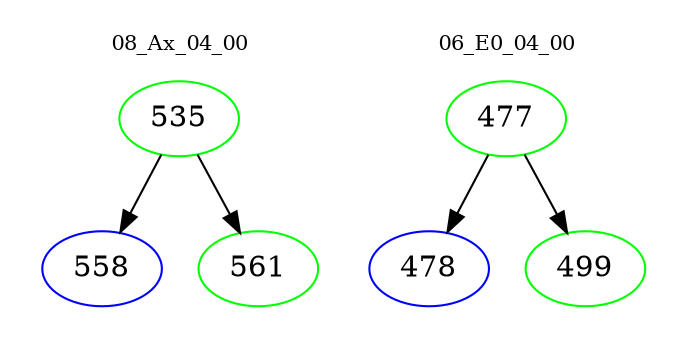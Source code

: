 digraph{
subgraph cluster_0 {
color = white
label = "08_Ax_04_00";
fontsize=10;
T0_535 [label="535", color="green"]
T0_535 -> T0_558 [color="black"]
T0_558 [label="558", color="blue"]
T0_535 -> T0_561 [color="black"]
T0_561 [label="561", color="green"]
}
subgraph cluster_1 {
color = white
label = "06_E0_04_00";
fontsize=10;
T1_477 [label="477", color="green"]
T1_477 -> T1_478 [color="black"]
T1_478 [label="478", color="blue"]
T1_477 -> T1_499 [color="black"]
T1_499 [label="499", color="green"]
}
}
